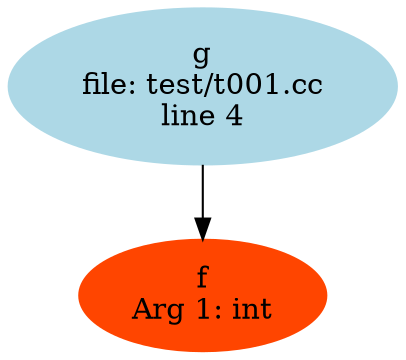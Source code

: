 digraph "CFG" {
    node [ color = "lightblue", style = filled ];
    edge [ arrowtail=odot ];
    "0" [label="g\nfile: test/t001.cc\nline 4"];
    "0" -> "1";
    "1" [label="f\nArg 1: int", color="OrangeRed"];
}
